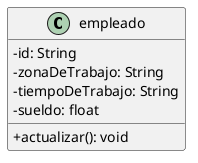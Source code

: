 @startuml Empleado
!startsub Empleado
skinparam ClassAttributeIconSize 0

class empleado{
    -id: String
    -zonaDeTrabajo: String
    -tiempoDeTrabajo: String
    -sueldo: float
    + actualizar(): void
}

!endsub
@enduml
